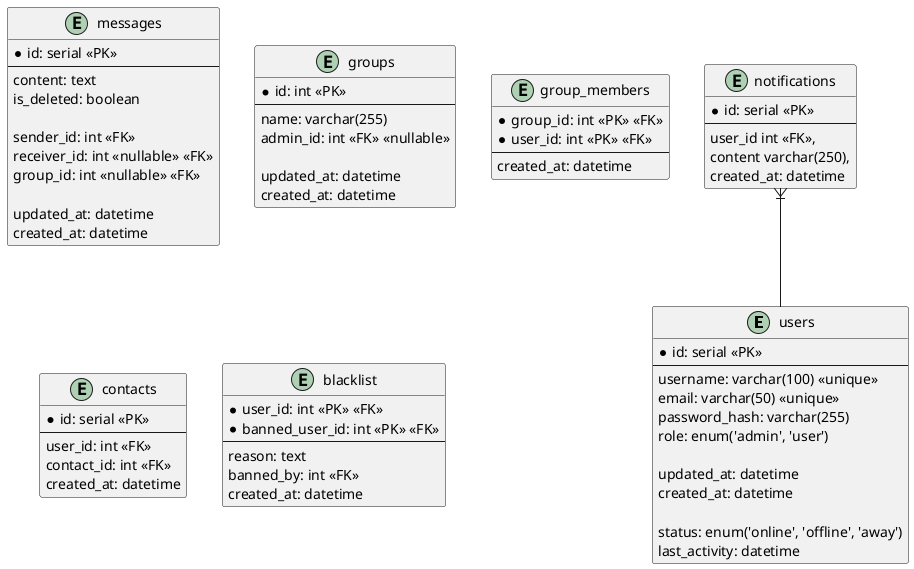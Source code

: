 @startuml

entity users {
  *id: serial <<PK>>
  --
  username: varchar(100) <<unique>>
  email: varchar(50) <<unique>>
  password_hash: varchar(255)
  role: enum('admin', 'user')

  updated_at: datetime
  created_at: datetime

  status: enum('online', 'offline', 'away')
  last_activity: datetime
}

entity messages {
  *id: serial <<PK>>
  --
  content: text
  is_deleted: boolean

  sender_id: int <<FK>>
  receiver_id: int <<nullable>> <<FK>>
  group_id: int <<nullable>> <<FK>>

  updated_at: datetime
  created_at: datetime
}

entity groups {
  *id: int <<PK>>
  --
  name: varchar(255)
  admin_id: int <<FK>> <<nullable>>

  updated_at: datetime
  created_at: datetime
}

entity group_members {
  *group_id: int <<PK>> <<FK>>
  *user_id: int <<PK>> <<FK>>
  --
  created_at: datetime
}

entity contacts {
  *id: serial <<PK>>
  --
  user_id: int <<FK>>
  contact_id: int <<FK>>
  created_at: datetime
}

entity notifications {
    *id: serial <<PK>>
    --
    user_id int <<FK>>,
    content varchar(250),
    created_at: datetime
}

entity blacklist {
  *user_id: int <<PK>> <<FK>>
  *banned_user_id: int <<PK>> <<FK>>
  --
  reason: text
  banned_by: int <<FK>>
  created_at: datetime
}

notifications }|-- users
@enduml
